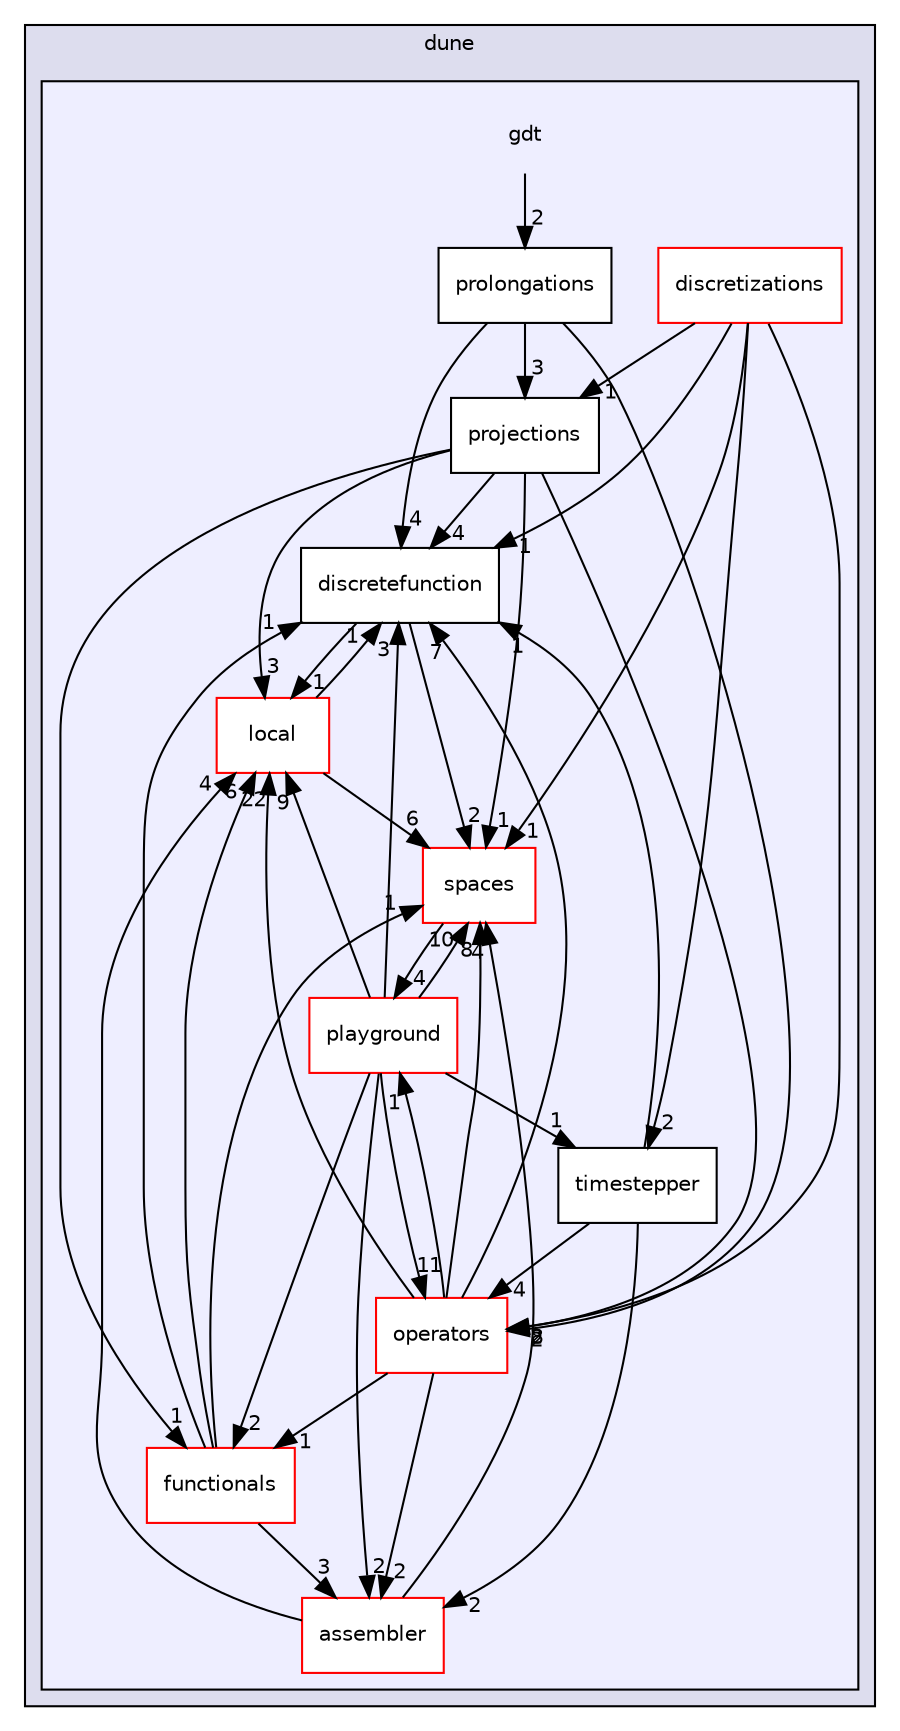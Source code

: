 digraph "gdt" {
  compound=true
  node [ fontsize="10", fontname="Helvetica"];
  edge [ labelfontsize="10", labelfontname="Helvetica"];
  subgraph clusterdir_f1b0de7d83bec9dc04998d7802345b16 {
    graph [ bgcolor="#ddddee", pencolor="black", label="dune" fontname="Helvetica", fontsize="10", URL="dir_f1b0de7d83bec9dc04998d7802345b16.html"]
  subgraph clusterdir_34906b46abd2322068aa0195bd244708 {
    graph [ bgcolor="#eeeeff", pencolor="black", label="" URL="dir_34906b46abd2322068aa0195bd244708.html"];
    dir_34906b46abd2322068aa0195bd244708 [shape=plaintext label="gdt"];
    dir_4c554f9d783d63f5e41bbf46d8f2008d [shape=box label="assembler" color="red" fillcolor="white" style="filled" URL="dir_4c554f9d783d63f5e41bbf46d8f2008d.html"];
    dir_e555b9af892587a8ff0beb600029e8f8 [shape=box label="discretefunction" color="black" fillcolor="white" style="filled" URL="dir_e555b9af892587a8ff0beb600029e8f8.html"];
    dir_41d9f5b39c5179ec920a2832d15c1859 [shape=box label="discretizations" color="red" fillcolor="white" style="filled" URL="dir_41d9f5b39c5179ec920a2832d15c1859.html"];
    dir_a1591cda0d63e65779075ba0a12732f6 [shape=box label="functionals" color="red" fillcolor="white" style="filled" URL="dir_a1591cda0d63e65779075ba0a12732f6.html"];
    dir_e5964b6fd5a6d82d96e1215fe4a1a66d [shape=box label="local" color="red" fillcolor="white" style="filled" URL="dir_e5964b6fd5a6d82d96e1215fe4a1a66d.html"];
    dir_8eae17099f455a1cfbd2c25e13098b8a [shape=box label="operators" color="red" fillcolor="white" style="filled" URL="dir_8eae17099f455a1cfbd2c25e13098b8a.html"];
    dir_1eea3f25d96e3194dad91b986d4f2dcc [shape=box label="playground" color="red" fillcolor="white" style="filled" URL="dir_1eea3f25d96e3194dad91b986d4f2dcc.html"];
    dir_422e9240d05ce838e6f6483d1fde367d [shape=box label="projections" color="black" fillcolor="white" style="filled" URL="dir_422e9240d05ce838e6f6483d1fde367d.html"];
    dir_c88e3ed311af0f375f576c52f205fc08 [shape=box label="prolongations" color="black" fillcolor="white" style="filled" URL="dir_c88e3ed311af0f375f576c52f205fc08.html"];
    dir_43d0cc378a1b7044a9ebea179385123e [shape=box label="spaces" color="red" fillcolor="white" style="filled" URL="dir_43d0cc378a1b7044a9ebea179385123e.html"];
    dir_af7047e8b8f103b627ea592a78989197 [shape=box label="timestepper" color="black" fillcolor="white" style="filled" URL="dir_af7047e8b8f103b627ea592a78989197.html"];
  }
  }
  dir_422e9240d05ce838e6f6483d1fde367d->dir_e5964b6fd5a6d82d96e1215fe4a1a66d [headlabel="3", labeldistance=1.5 headhref="dir_000030_000016.html"];
  dir_422e9240d05ce838e6f6483d1fde367d->dir_e555b9af892587a8ff0beb600029e8f8 [headlabel="4", labeldistance=1.5 headhref="dir_000030_000021.html"];
  dir_422e9240d05ce838e6f6483d1fde367d->dir_43d0cc378a1b7044a9ebea179385123e [headlabel="1", labeldistance=1.5 headhref="dir_000030_000008.html"];
  dir_422e9240d05ce838e6f6483d1fde367d->dir_8eae17099f455a1cfbd2c25e13098b8a [headlabel="8", labeldistance=1.5 headhref="dir_000030_000014.html"];
  dir_422e9240d05ce838e6f6483d1fde367d->dir_a1591cda0d63e65779075ba0a12732f6 [headlabel="1", labeldistance=1.5 headhref="dir_000030_000011.html"];
  dir_e5964b6fd5a6d82d96e1215fe4a1a66d->dir_e555b9af892587a8ff0beb600029e8f8 [headlabel="1", labeldistance=1.5 headhref="dir_000016_000021.html"];
  dir_e5964b6fd5a6d82d96e1215fe4a1a66d->dir_43d0cc378a1b7044a9ebea179385123e [headlabel="6", labeldistance=1.5 headhref="dir_000016_000008.html"];
  dir_c88e3ed311af0f375f576c52f205fc08->dir_422e9240d05ce838e6f6483d1fde367d [headlabel="3", labeldistance=1.5 headhref="dir_000037_000030.html"];
  dir_c88e3ed311af0f375f576c52f205fc08->dir_e555b9af892587a8ff0beb600029e8f8 [headlabel="4", labeldistance=1.5 headhref="dir_000037_000021.html"];
  dir_c88e3ed311af0f375f576c52f205fc08->dir_8eae17099f455a1cfbd2c25e13098b8a [headlabel="2", labeldistance=1.5 headhref="dir_000037_000014.html"];
  dir_e555b9af892587a8ff0beb600029e8f8->dir_e5964b6fd5a6d82d96e1215fe4a1a66d [headlabel="1", labeldistance=1.5 headhref="dir_000021_000016.html"];
  dir_e555b9af892587a8ff0beb600029e8f8->dir_43d0cc378a1b7044a9ebea179385123e [headlabel="2", labeldistance=1.5 headhref="dir_000021_000008.html"];
  dir_43d0cc378a1b7044a9ebea179385123e->dir_1eea3f25d96e3194dad91b986d4f2dcc [headlabel="4", labeldistance=1.5 headhref="dir_000008_000018.html"];
  dir_8eae17099f455a1cfbd2c25e13098b8a->dir_e5964b6fd5a6d82d96e1215fe4a1a66d [headlabel="22", labeldistance=1.5 headhref="dir_000014_000016.html"];
  dir_8eae17099f455a1cfbd2c25e13098b8a->dir_e555b9af892587a8ff0beb600029e8f8 [headlabel="7", labeldistance=1.5 headhref="dir_000014_000021.html"];
  dir_8eae17099f455a1cfbd2c25e13098b8a->dir_43d0cc378a1b7044a9ebea179385123e [headlabel="8", labeldistance=1.5 headhref="dir_000014_000008.html"];
  dir_8eae17099f455a1cfbd2c25e13098b8a->dir_1eea3f25d96e3194dad91b986d4f2dcc [headlabel="1", labeldistance=1.5 headhref="dir_000014_000018.html"];
  dir_8eae17099f455a1cfbd2c25e13098b8a->dir_4c554f9d783d63f5e41bbf46d8f2008d [headlabel="2", labeldistance=1.5 headhref="dir_000014_000005.html"];
  dir_8eae17099f455a1cfbd2c25e13098b8a->dir_a1591cda0d63e65779075ba0a12732f6 [headlabel="1", labeldistance=1.5 headhref="dir_000014_000011.html"];
  dir_1eea3f25d96e3194dad91b986d4f2dcc->dir_e5964b6fd5a6d82d96e1215fe4a1a66d [headlabel="9", labeldistance=1.5 headhref="dir_000018_000016.html"];
  dir_1eea3f25d96e3194dad91b986d4f2dcc->dir_e555b9af892587a8ff0beb600029e8f8 [headlabel="3", labeldistance=1.5 headhref="dir_000018_000021.html"];
  dir_1eea3f25d96e3194dad91b986d4f2dcc->dir_43d0cc378a1b7044a9ebea179385123e [headlabel="10", labeldistance=1.5 headhref="dir_000018_000008.html"];
  dir_1eea3f25d96e3194dad91b986d4f2dcc->dir_8eae17099f455a1cfbd2c25e13098b8a [headlabel="11", labeldistance=1.5 headhref="dir_000018_000014.html"];
  dir_1eea3f25d96e3194dad91b986d4f2dcc->dir_4c554f9d783d63f5e41bbf46d8f2008d [headlabel="2", labeldistance=1.5 headhref="dir_000018_000005.html"];
  dir_1eea3f25d96e3194dad91b986d4f2dcc->dir_a1591cda0d63e65779075ba0a12732f6 [headlabel="2", labeldistance=1.5 headhref="dir_000018_000011.html"];
  dir_1eea3f25d96e3194dad91b986d4f2dcc->dir_af7047e8b8f103b627ea592a78989197 [headlabel="1", labeldistance=1.5 headhref="dir_000018_000004.html"];
  dir_4c554f9d783d63f5e41bbf46d8f2008d->dir_e5964b6fd5a6d82d96e1215fe4a1a66d [headlabel="4", labeldistance=1.5 headhref="dir_000005_000016.html"];
  dir_4c554f9d783d63f5e41bbf46d8f2008d->dir_43d0cc378a1b7044a9ebea179385123e [headlabel="4", labeldistance=1.5 headhref="dir_000005_000008.html"];
  dir_34906b46abd2322068aa0195bd244708->dir_c88e3ed311af0f375f576c52f205fc08 [headlabel="2", labeldistance=1.5 headhref="dir_000003_000037.html"];
  dir_a1591cda0d63e65779075ba0a12732f6->dir_e5964b6fd5a6d82d96e1215fe4a1a66d [headlabel="6", labeldistance=1.5 headhref="dir_000011_000016.html"];
  dir_a1591cda0d63e65779075ba0a12732f6->dir_e555b9af892587a8ff0beb600029e8f8 [headlabel="1", labeldistance=1.5 headhref="dir_000011_000021.html"];
  dir_a1591cda0d63e65779075ba0a12732f6->dir_43d0cc378a1b7044a9ebea179385123e [headlabel="1", labeldistance=1.5 headhref="dir_000011_000008.html"];
  dir_a1591cda0d63e65779075ba0a12732f6->dir_4c554f9d783d63f5e41bbf46d8f2008d [headlabel="3", labeldistance=1.5 headhref="dir_000011_000005.html"];
  dir_af7047e8b8f103b627ea592a78989197->dir_e555b9af892587a8ff0beb600029e8f8 [headlabel="1", labeldistance=1.5 headhref="dir_000004_000021.html"];
  dir_af7047e8b8f103b627ea592a78989197->dir_8eae17099f455a1cfbd2c25e13098b8a [headlabel="4", labeldistance=1.5 headhref="dir_000004_000014.html"];
  dir_af7047e8b8f103b627ea592a78989197->dir_4c554f9d783d63f5e41bbf46d8f2008d [headlabel="2", labeldistance=1.5 headhref="dir_000004_000005.html"];
  dir_41d9f5b39c5179ec920a2832d15c1859->dir_422e9240d05ce838e6f6483d1fde367d [headlabel="1", labeldistance=1.5 headhref="dir_000022_000030.html"];
  dir_41d9f5b39c5179ec920a2832d15c1859->dir_e555b9af892587a8ff0beb600029e8f8 [headlabel="1", labeldistance=1.5 headhref="dir_000022_000021.html"];
  dir_41d9f5b39c5179ec920a2832d15c1859->dir_43d0cc378a1b7044a9ebea179385123e [headlabel="1", labeldistance=1.5 headhref="dir_000022_000008.html"];
  dir_41d9f5b39c5179ec920a2832d15c1859->dir_8eae17099f455a1cfbd2c25e13098b8a [headlabel="2", labeldistance=1.5 headhref="dir_000022_000014.html"];
  dir_41d9f5b39c5179ec920a2832d15c1859->dir_af7047e8b8f103b627ea592a78989197 [headlabel="2", labeldistance=1.5 headhref="dir_000022_000004.html"];
}
